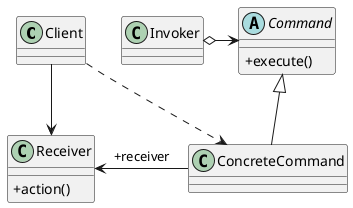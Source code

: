 @startuml
skinparam classAttributeIconSize 0

class Client
class Invoker
abstract class Command {
    +execute()
}
class Receiver {
    +action()
}
class ConcreteCommand

Invoker o-right-> Command
ConcreteCommand -up-|> Command
ConcreteCommand -left-> Receiver : +receiver

Client -down-> Receiver
Client .down.> ConcreteCommand


@enduml